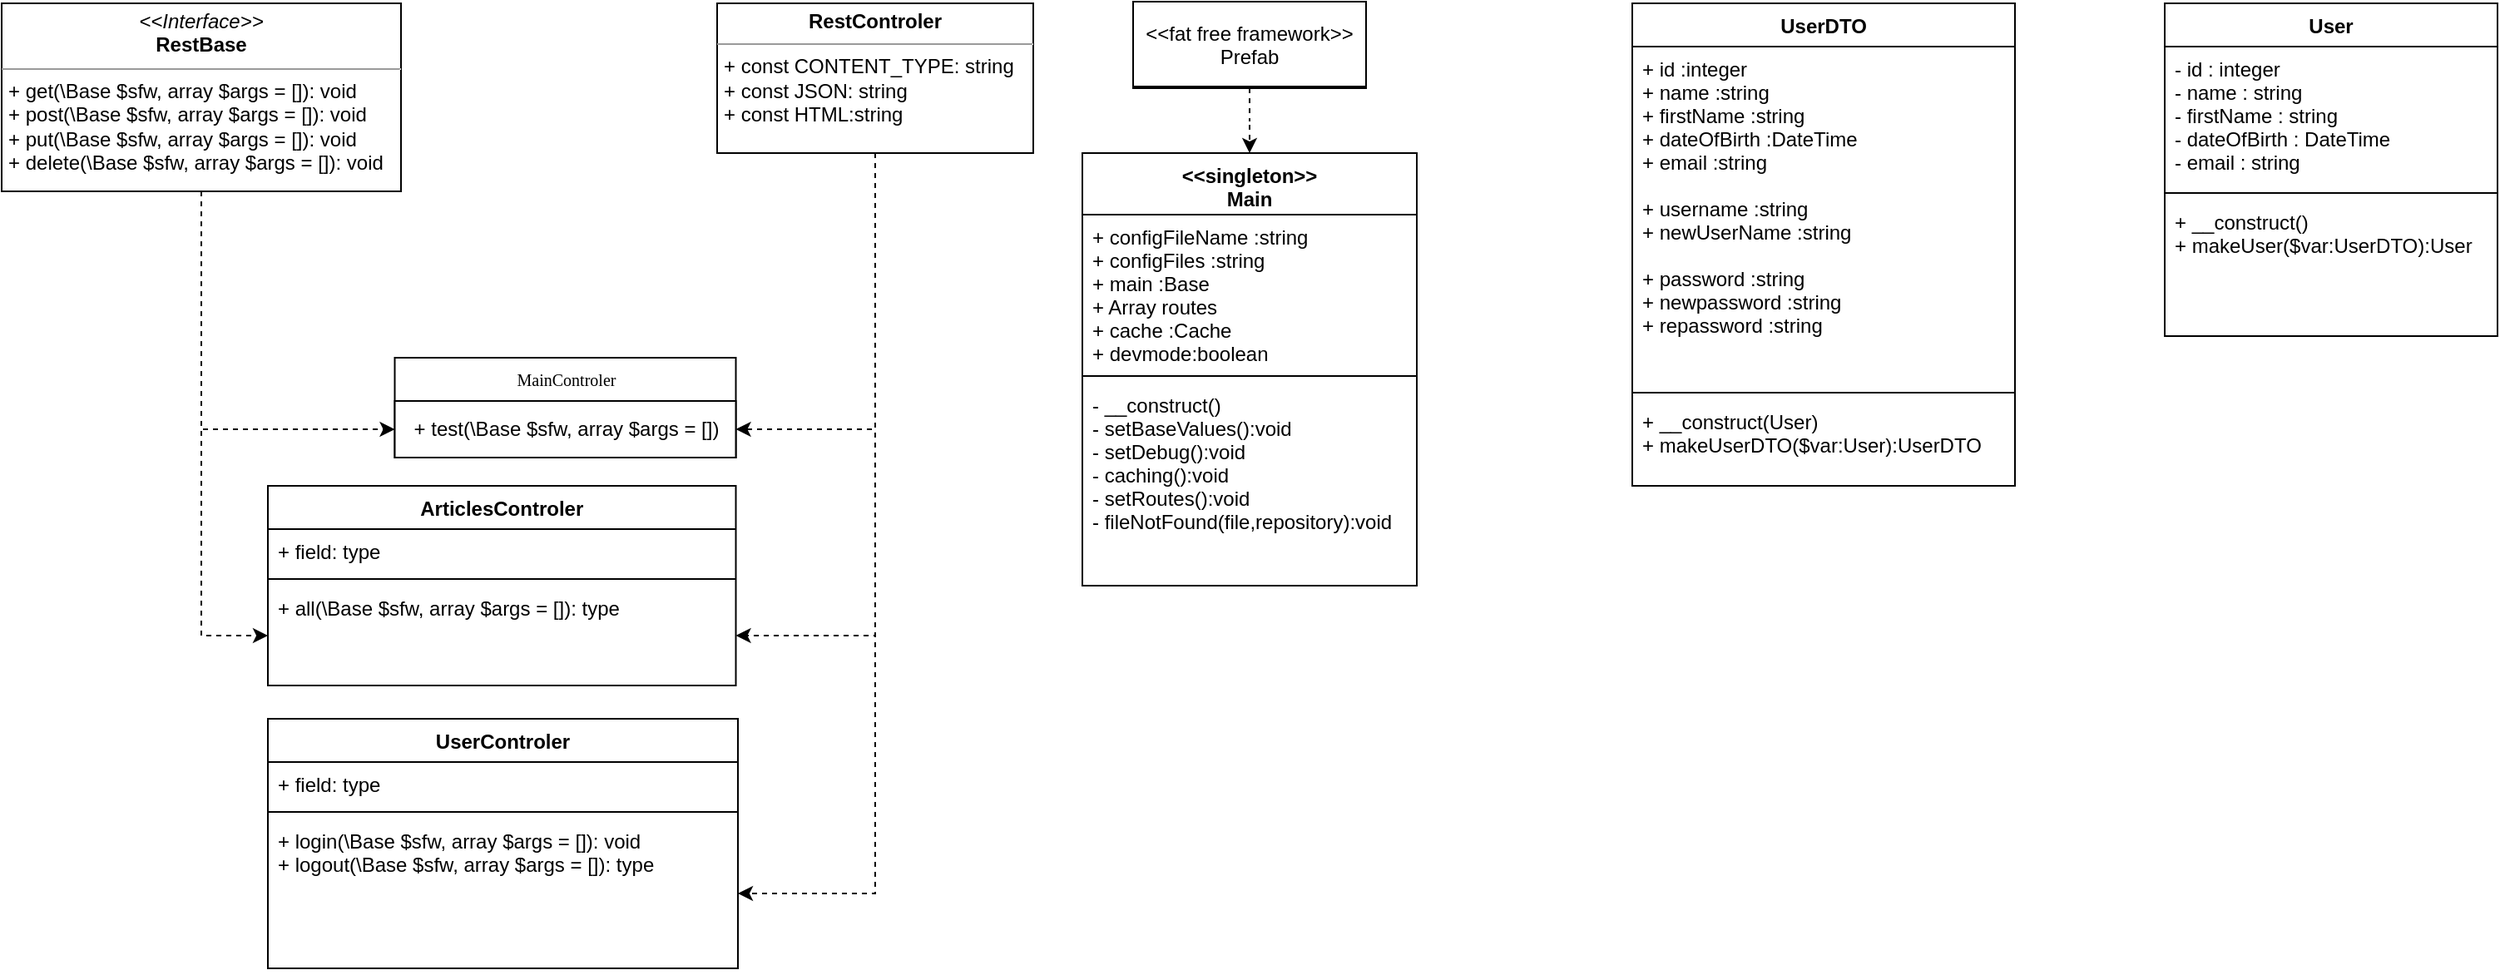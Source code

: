 <mxfile version="20.2.8" type="device"><diagram name="Page-1" id="c4acf3e9-155e-7222-9cf6-157b1a14988f"><mxGraphModel dx="1422" dy="844" grid="1" gridSize="10" guides="1" tooltips="1" connect="1" arrows="1" fold="1" page="1" pageScale="1" pageWidth="850" pageHeight="1100" background="none" math="0" shadow="0"><root><mxCell id="0"/><mxCell id="1" parent="0"/><mxCell id="17acba5748e5396b-20" value="MainControler" style="swimlane;html=1;fontStyle=0;childLayout=stackLayout;horizontal=1;startSize=26;fillColor=none;horizontalStack=0;resizeParent=1;resizeLast=0;collapsible=1;marginBottom=0;swimlaneFillColor=#ffffff;rounded=0;shadow=0;comic=0;labelBackgroundColor=none;strokeWidth=1;fontFamily=Verdana;fontSize=10;align=center;" parent="1" vertex="1"><mxGeometry x="256.25" y="243" width="205" height="60" as="geometry"/></mxCell><mxCell id="vfvBusVQimRgnF-LKOYI-12" value="+ test(\Base $sfw, array $args = [])" style="html=1;" parent="17acba5748e5396b-20" vertex="1"><mxGeometry y="26" width="205" height="34" as="geometry"/></mxCell><mxCell id="vfvBusVQimRgnF-LKOYI-25" style="edgeStyle=orthogonalEdgeStyle;rounded=0;orthogonalLoop=1;jettySize=auto;html=1;entryX=0;entryY=0.5;entryDx=0;entryDy=0;dashed=1;" parent="1" source="5d2195bd80daf111-18" target="vfvBusVQimRgnF-LKOYI-12" edge="1"><mxGeometry relative="1" as="geometry"/></mxCell><mxCell id="hQa3iQe8Rb2YxvlUFczy-12" style="edgeStyle=orthogonalEdgeStyle;rounded=0;orthogonalLoop=1;jettySize=auto;html=1;dashed=1;" edge="1" parent="1" source="5d2195bd80daf111-18" target="hQa3iQe8Rb2YxvlUFczy-11"><mxGeometry relative="1" as="geometry"/></mxCell><mxCell id="5d2195bd80daf111-18" value="&lt;p style=&quot;margin:0px;margin-top:4px;text-align:center;&quot;&gt;&lt;i&gt;&amp;lt;&amp;lt;Interface&amp;gt;&amp;gt;&lt;/i&gt;&lt;br&gt;&lt;b&gt;RestBase&lt;/b&gt;&lt;/p&gt;&lt;hr size=&quot;1&quot;&gt;&lt;p style=&quot;margin:0px;margin-left:4px;&quot;&gt;&lt;/p&gt;&lt;p style=&quot;margin:0px;margin-left:4px;&quot;&gt;+ get(\Base $sfw, array $args = []): void&lt;/p&gt;&lt;p style=&quot;margin:0px;margin-left:4px;&quot;&gt;+ post(\Base $sfw, array $args = []): void&lt;/p&gt;&lt;p style=&quot;margin:0px;margin-left:4px;&quot;&gt;+ put(\Base $sfw, array $args = []): void&lt;/p&gt;&lt;p style=&quot;margin:0px;margin-left:4px;&quot;&gt;+ delete(\Base $sfw, array $args = []): void&lt;/p&gt;" style="verticalAlign=top;align=left;overflow=fill;fontSize=12;fontFamily=Helvetica;html=1;rounded=0;shadow=0;comic=0;labelBackgroundColor=none;strokeWidth=1" parent="1" vertex="1"><mxGeometry x="20" y="30" width="240" height="113" as="geometry"/></mxCell><mxCell id="hQa3iQe8Rb2YxvlUFczy-6" style="edgeStyle=orthogonalEdgeStyle;rounded=0;orthogonalLoop=1;jettySize=auto;html=1;dashed=1;" edge="1" parent="1" source="5d2195bd80daf111-19" target="hQa3iQe8Rb2YxvlUFczy-4"><mxGeometry relative="1" as="geometry"/></mxCell><mxCell id="hQa3iQe8Rb2YxvlUFczy-7" style="edgeStyle=orthogonalEdgeStyle;rounded=0;orthogonalLoop=1;jettySize=auto;html=1;entryX=1;entryY=0.5;entryDx=0;entryDy=0;dashed=1;" edge="1" parent="1" source="5d2195bd80daf111-19" target="vfvBusVQimRgnF-LKOYI-12"><mxGeometry relative="1" as="geometry"/></mxCell><mxCell id="hQa3iQe8Rb2YxvlUFczy-13" style="edgeStyle=orthogonalEdgeStyle;rounded=0;orthogonalLoop=1;jettySize=auto;html=1;dashed=1;" edge="1" parent="1" source="5d2195bd80daf111-19" target="hQa3iQe8Rb2YxvlUFczy-11"><mxGeometry relative="1" as="geometry"/></mxCell><mxCell id="5d2195bd80daf111-19" value="&lt;p style=&quot;margin:0px;margin-top:4px;text-align:center;&quot;&gt;&lt;b&gt;RestControler&lt;/b&gt;&lt;/p&gt;&lt;hr size=&quot;1&quot;&gt;&lt;p style=&quot;margin:0px;margin-left:4px;&quot;&gt;+ const CONTENT_TYPE: string&lt;br&gt;+ const JSON: string&lt;/p&gt;&lt;p style=&quot;margin:0px;margin-left:4px;&quot;&gt;+ const HTML:string&lt;/p&gt;" style="verticalAlign=top;align=left;overflow=fill;fontSize=12;fontFamily=Helvetica;html=1;rounded=0;shadow=0;comic=0;labelBackgroundColor=none;strokeWidth=1" parent="1" vertex="1"><mxGeometry x="450" y="30" width="190" height="90" as="geometry"/></mxCell><mxCell id="vfvBusVQimRgnF-LKOYI-8" value="&lt;&lt;singleton&gt;&gt;&#10;Main" style="swimlane;fontStyle=1;align=center;verticalAlign=top;childLayout=stackLayout;horizontal=1;startSize=37;horizontalStack=0;resizeParent=1;resizeParentMax=0;resizeLast=0;collapsible=1;marginBottom=0;" parent="1" vertex="1"><mxGeometry x="669.5" y="120" width="201" height="260" as="geometry"><mxRectangle x="660" y="33.5" width="120" height="40" as="alternateBounds"/></mxGeometry></mxCell><mxCell id="vfvBusVQimRgnF-LKOYI-9" value="+ configFileName :string&#10;+ configFiles :string&#10;+ main :Base&#10;+ Array routes&#10;+ cache :Cache&#10;+ devmode:boolean" style="text;strokeColor=none;fillColor=none;align=left;verticalAlign=top;spacingLeft=4;spacingRight=4;overflow=hidden;rotatable=0;points=[[0,0.5],[1,0.5]];portConstraint=eastwest;" parent="vfvBusVQimRgnF-LKOYI-8" vertex="1"><mxGeometry y="37" width="201" height="93" as="geometry"/></mxCell><mxCell id="vfvBusVQimRgnF-LKOYI-10" value="" style="line;strokeWidth=1;fillColor=none;align=left;verticalAlign=middle;spacingTop=-1;spacingLeft=3;spacingRight=3;rotatable=0;labelPosition=right;points=[];portConstraint=eastwest;strokeColor=inherit;" parent="vfvBusVQimRgnF-LKOYI-8" vertex="1"><mxGeometry y="130" width="201" height="8" as="geometry"/></mxCell><mxCell id="vfvBusVQimRgnF-LKOYI-11" value="- __construct()&#10;- setBaseValues():void&#10;- setDebug():void&#10;- caching():void&#10;- setRoutes():void&#10;- fileNotFound(file,repository):void" style="text;strokeColor=none;fillColor=none;align=left;verticalAlign=top;spacingLeft=4;spacingRight=4;overflow=hidden;rotatable=0;points=[[0,0.5],[1,0.5]];portConstraint=eastwest;" parent="vfvBusVQimRgnF-LKOYI-8" vertex="1"><mxGeometry y="138" width="201" height="122" as="geometry"/></mxCell><mxCell id="vfvBusVQimRgnF-LKOYI-17" style="edgeStyle=orthogonalEdgeStyle;rounded=0;orthogonalLoop=1;jettySize=auto;html=1;dashed=1;" parent="1" source="vfvBusVQimRgnF-LKOYI-13" target="vfvBusVQimRgnF-LKOYI-8" edge="1"><mxGeometry relative="1" as="geometry"/></mxCell><mxCell id="vfvBusVQimRgnF-LKOYI-13" value="&lt;&lt;fat free framework&gt;&gt;&#10;Prefab" style="swimlane;fontStyle=0;childLayout=stackLayout;horizontal=1;startSize=51;fillColor=none;horizontalStack=0;resizeParent=1;resizeParentMax=0;resizeLast=0;collapsible=1;marginBottom=0;" parent="1" vertex="1"><mxGeometry x="700" y="29" width="140" height="52" as="geometry"/></mxCell><mxCell id="vfvBusVQimRgnF-LKOYI-19" value="UserDTO" style="swimlane;fontStyle=1;align=center;verticalAlign=top;childLayout=stackLayout;horizontal=1;startSize=26;horizontalStack=0;resizeParent=1;resizeParentMax=0;resizeLast=0;collapsible=1;marginBottom=0;" parent="1" vertex="1"><mxGeometry x="1000" y="30" width="230" height="290" as="geometry"><mxRectangle x="1040" y="43" width="90" height="30" as="alternateBounds"/></mxGeometry></mxCell><mxCell id="vfvBusVQimRgnF-LKOYI-20" value="+ id :integer&#10;+ name :string&#10;+ firstName :string&#10;+ dateOfBirth :DateTime&#10;+ email :string&#10;&#10;+ username :string&#10;+ newUserName :string&#10;&#10;+ password :string&#10;+ newpassword :string&#10;+ repassword :string" style="text;strokeColor=none;fillColor=none;align=left;verticalAlign=top;spacingLeft=4;spacingRight=4;overflow=hidden;rotatable=0;points=[[0,0.5],[1,0.5]];portConstraint=eastwest;" parent="vfvBusVQimRgnF-LKOYI-19" vertex="1"><mxGeometry y="26" width="230" height="204" as="geometry"/></mxCell><mxCell id="vfvBusVQimRgnF-LKOYI-21" value="" style="line;strokeWidth=1;fillColor=none;align=left;verticalAlign=middle;spacingTop=-1;spacingLeft=3;spacingRight=3;rotatable=0;labelPosition=right;points=[];portConstraint=eastwest;strokeColor=inherit;" parent="vfvBusVQimRgnF-LKOYI-19" vertex="1"><mxGeometry y="230" width="230" height="8" as="geometry"/></mxCell><mxCell id="vfvBusVQimRgnF-LKOYI-22" value="+ __construct(User)&#10;+ makeUserDTO($var:User):UserDTO" style="text;strokeColor=none;fillColor=none;align=left;verticalAlign=top;spacingLeft=4;spacingRight=4;overflow=hidden;rotatable=0;points=[[0,0.5],[1,0.5]];portConstraint=eastwest;" parent="vfvBusVQimRgnF-LKOYI-19" vertex="1"><mxGeometry y="238" width="230" height="52" as="geometry"/></mxCell><mxCell id="vfvBusVQimRgnF-LKOYI-26" value="User" style="swimlane;fontStyle=1;align=center;verticalAlign=top;childLayout=stackLayout;horizontal=1;startSize=26;horizontalStack=0;resizeParent=1;resizeParentMax=0;resizeLast=0;collapsible=1;marginBottom=0;" parent="1" vertex="1"><mxGeometry x="1320" y="30" width="200" height="200" as="geometry"><mxRectangle x="1040" y="43" width="90" height="30" as="alternateBounds"/></mxGeometry></mxCell><mxCell id="vfvBusVQimRgnF-LKOYI-27" value="- id : integer&#10;- name : string&#10;- firstName : string&#10;- dateOfBirth : DateTime&#10;- email : string" style="text;strokeColor=none;fillColor=none;align=left;verticalAlign=top;spacingLeft=4;spacingRight=4;overflow=hidden;rotatable=0;points=[[0,0.5],[1,0.5]];portConstraint=eastwest;" parent="vfvBusVQimRgnF-LKOYI-26" vertex="1"><mxGeometry y="26" width="200" height="84" as="geometry"/></mxCell><mxCell id="vfvBusVQimRgnF-LKOYI-28" value="" style="line;strokeWidth=1;fillColor=none;align=left;verticalAlign=middle;spacingTop=-1;spacingLeft=3;spacingRight=3;rotatable=0;labelPosition=right;points=[];portConstraint=eastwest;strokeColor=inherit;" parent="vfvBusVQimRgnF-LKOYI-26" vertex="1"><mxGeometry y="110" width="200" height="8" as="geometry"/></mxCell><mxCell id="vfvBusVQimRgnF-LKOYI-29" value="+ __construct()&#10;+ makeUser($var:UserDTO):User" style="text;strokeColor=none;fillColor=none;align=left;verticalAlign=top;spacingLeft=4;spacingRight=4;overflow=hidden;rotatable=0;points=[[0,0.5],[1,0.5]];portConstraint=eastwest;" parent="vfvBusVQimRgnF-LKOYI-26" vertex="1"><mxGeometry y="118" width="200" height="82" as="geometry"/></mxCell><mxCell id="hQa3iQe8Rb2YxvlUFczy-1" value="UserControler" style="swimlane;fontStyle=1;align=center;verticalAlign=top;childLayout=stackLayout;horizontal=1;startSize=26;horizontalStack=0;resizeParent=1;resizeParentMax=0;resizeLast=0;collapsible=1;marginBottom=0;" vertex="1" parent="1"><mxGeometry x="180" y="460" width="282.5" height="150" as="geometry"/></mxCell><mxCell id="hQa3iQe8Rb2YxvlUFczy-2" value="+ field: type" style="text;strokeColor=none;fillColor=none;align=left;verticalAlign=top;spacingLeft=4;spacingRight=4;overflow=hidden;rotatable=0;points=[[0,0.5],[1,0.5]];portConstraint=eastwest;" vertex="1" parent="hQa3iQe8Rb2YxvlUFczy-1"><mxGeometry y="26" width="282.5" height="26" as="geometry"/></mxCell><mxCell id="hQa3iQe8Rb2YxvlUFczy-3" value="" style="line;strokeWidth=1;fillColor=none;align=left;verticalAlign=middle;spacingTop=-1;spacingLeft=3;spacingRight=3;rotatable=0;labelPosition=right;points=[];portConstraint=eastwest;strokeColor=inherit;" vertex="1" parent="hQa3iQe8Rb2YxvlUFczy-1"><mxGeometry y="52" width="282.5" height="8" as="geometry"/></mxCell><mxCell id="hQa3iQe8Rb2YxvlUFczy-4" value="+ login(\Base $sfw, array $args = []): void&#10;+ logout(\Base $sfw, array $args = []): type" style="text;strokeColor=none;fillColor=none;align=left;verticalAlign=top;spacingLeft=4;spacingRight=4;overflow=hidden;rotatable=0;points=[[0,0.5],[1,0.5]];portConstraint=eastwest;" vertex="1" parent="hQa3iQe8Rb2YxvlUFczy-1"><mxGeometry y="60" width="282.5" height="90" as="geometry"/></mxCell><mxCell id="hQa3iQe8Rb2YxvlUFczy-8" value="ArticlesControler" style="swimlane;fontStyle=1;align=center;verticalAlign=top;childLayout=stackLayout;horizontal=1;startSize=26;horizontalStack=0;resizeParent=1;resizeParentMax=0;resizeLast=0;collapsible=1;marginBottom=0;" vertex="1" parent="1"><mxGeometry x="180" y="320" width="281.25" height="120" as="geometry"/></mxCell><mxCell id="hQa3iQe8Rb2YxvlUFczy-9" value="+ field: type" style="text;strokeColor=none;fillColor=none;align=left;verticalAlign=top;spacingLeft=4;spacingRight=4;overflow=hidden;rotatable=0;points=[[0,0.5],[1,0.5]];portConstraint=eastwest;" vertex="1" parent="hQa3iQe8Rb2YxvlUFczy-8"><mxGeometry y="26" width="281.25" height="26" as="geometry"/></mxCell><mxCell id="hQa3iQe8Rb2YxvlUFczy-10" value="" style="line;strokeWidth=1;fillColor=none;align=left;verticalAlign=middle;spacingTop=-1;spacingLeft=3;spacingRight=3;rotatable=0;labelPosition=right;points=[];portConstraint=eastwest;strokeColor=inherit;" vertex="1" parent="hQa3iQe8Rb2YxvlUFczy-8"><mxGeometry y="52" width="281.25" height="8" as="geometry"/></mxCell><mxCell id="hQa3iQe8Rb2YxvlUFczy-11" value="+ all(\Base $sfw, array $args = []): type" style="text;strokeColor=none;fillColor=none;align=left;verticalAlign=top;spacingLeft=4;spacingRight=4;overflow=hidden;rotatable=0;points=[[0,0.5],[1,0.5]];portConstraint=eastwest;" vertex="1" parent="hQa3iQe8Rb2YxvlUFczy-8"><mxGeometry y="60" width="281.25" height="60" as="geometry"/></mxCell></root></mxGraphModel></diagram></mxfile>